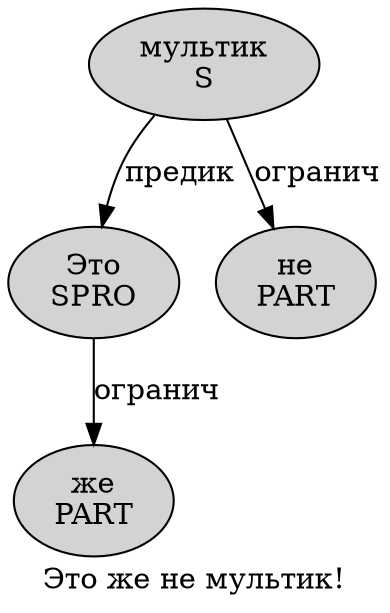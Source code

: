 digraph SENTENCE_3257 {
	graph [label="Это же не мультик!"]
	node [style=filled]
		0 [label="Это
SPRO" color="" fillcolor=lightgray penwidth=1 shape=ellipse]
		1 [label="же
PART" color="" fillcolor=lightgray penwidth=1 shape=ellipse]
		2 [label="не
PART" color="" fillcolor=lightgray penwidth=1 shape=ellipse]
		3 [label="мультик
S" color="" fillcolor=lightgray penwidth=1 shape=ellipse]
			0 -> 1 [label="огранич"]
			3 -> 0 [label="предик"]
			3 -> 2 [label="огранич"]
}